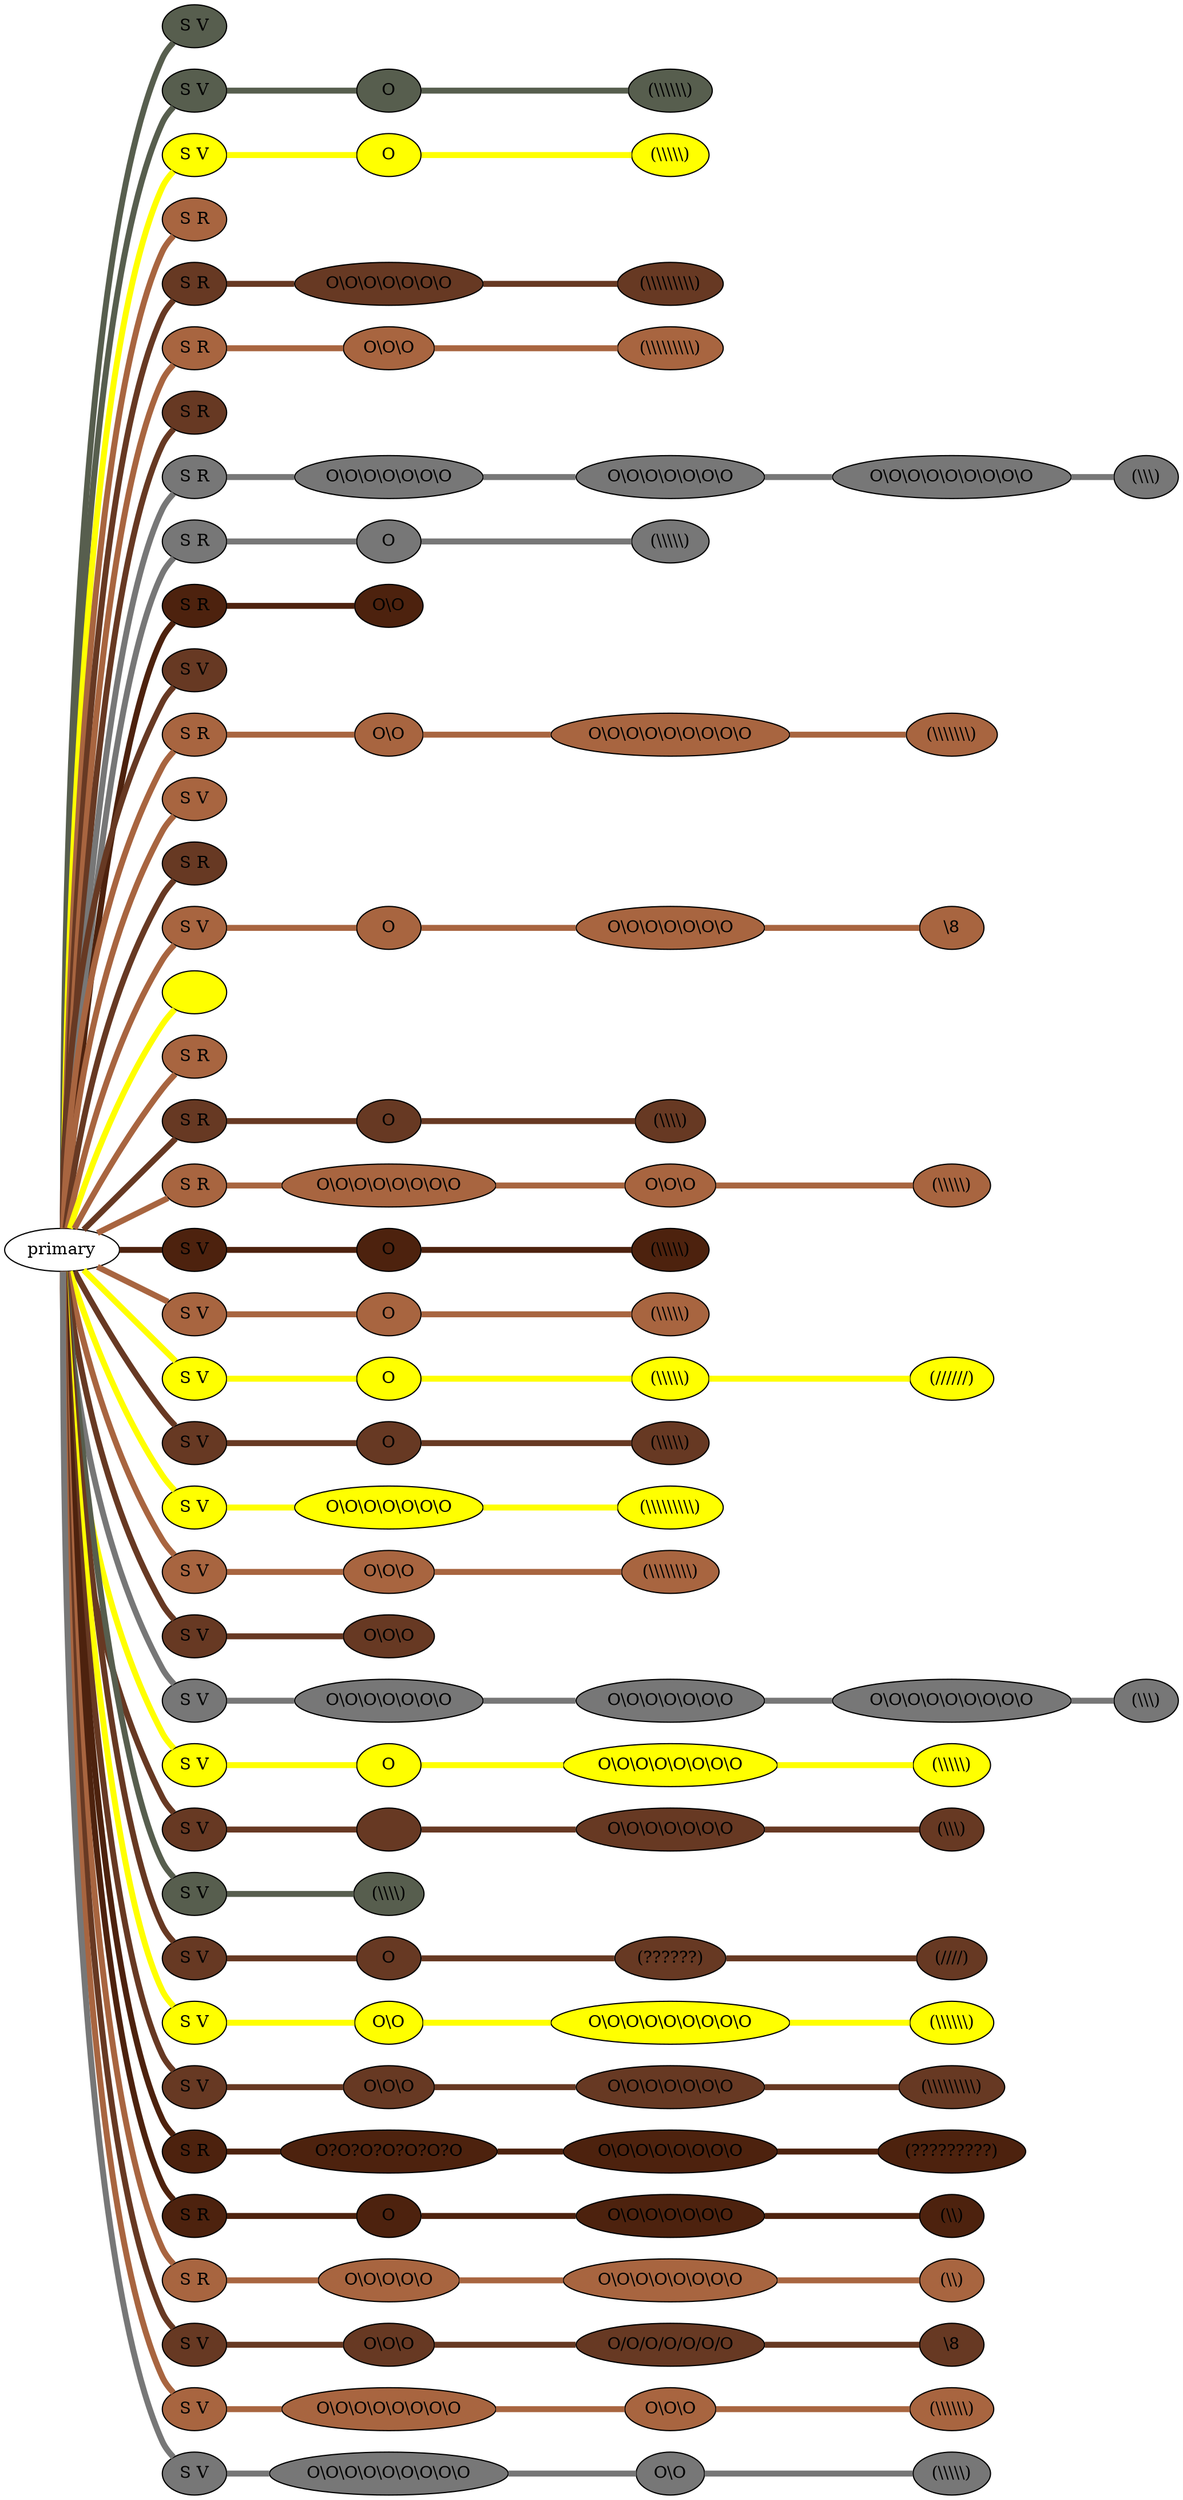 graph {
 graph [rankdir=LR]
"primary" -- "1" [penwidth=5,color="#575E4E"]
"1" [label="S V", style=filled, fillcolor="#575E4E"]
"primary" -- "2" [penwidth=5,color="#575E4E"]
"2" [label="S V", style=filled, fillcolor="#575E4E"]
"2" -- "2:0" [penwidth=5,color="#575E4E"]
"2:0" [label="O", style=filled, fillcolor="#575E4E"]
"2:0" -- "2:1" [penwidth=5,color="#575E4E"]
"2:1" [label="(\\\\\\\\\\\\)", style=filled, fillcolor="#575E4E"]
"primary" -- "3" [penwidth=5,color=yellow]
"3" [label="S V", style=filled, fillcolor=yellow]
"3" -- "3:0" [penwidth=5,color=yellow]
"3:0" [label="O", style=filled, fillcolor=yellow]
"3:0" -- "3:1" [penwidth=5,color=yellow]
"3:1" [label="(\\\\\\\\\\)", style=filled, fillcolor=yellow]
"primary" -- "4" [penwidth=5,color="#A86540"]
"4" [label="S R", style=filled, fillcolor="#A86540"]
"primary" -- "5" [penwidth=5,color="#673923"]
"5" [label="S R", style=filled, fillcolor="#673923"]
"5" -- "5:0" [penwidth=5,color="#673923"]
"5:0" [label="O\\O\\O\\O\\O\\O\\O", style=filled, fillcolor="#673923"]
"5:0" -- "5:1" [penwidth=5,color="#673923"]
"5:1" [label="(\\\\\\\\\\\\\\\\\\)", style=filled, fillcolor="#673923"]
"primary" -- "6" [penwidth=5,color="#A86540"]
"6" [label="S R", style=filled, fillcolor="#A86540"]
"6" -- "6:0" [penwidth=5,color="#A86540"]
"6:0" [label="O\\O\\O", style=filled, fillcolor="#A86540"]
"6:0" -- "6:1" [penwidth=5,color="#A86540"]
"6:1" [label="(\\\\\\\\\\\\\\\\\\)", style=filled, fillcolor="#A86540"]
"primary" -- "7" [penwidth=5,color="#673923"]
"7" [label="S R", style=filled, fillcolor="#673923"]
"primary" -- "8" [penwidth=5,color="#777777"]
"8" [label="S R", style=filled, fillcolor="#777777"]
"8" -- "8:0" [penwidth=5,color="#777777"]
"8:0" [label="O\\O\\O\\O\\O\\O\\O", style=filled, fillcolor="#777777"]
"8:0" -- "8:1" [penwidth=5,color="#777777"]
"8:1" [label="O\\O\\O\\O\\O\\O\\O", style=filled, fillcolor="#777777"]
"8:1" -- "8:2" [penwidth=5,color="#777777"]
"8:2" [label="O\\O\\O\\O\\O\\O\\O\\O\\O", style=filled, fillcolor="#777777"]
"8:2" -- "8:3" [penwidth=5,color="#777777"]
"8:3" [label="(\\\\\\)", style=filled, fillcolor="#777777"]
"primary" -- "9" [penwidth=5,color="#777777"]
"9" [label="S R", style=filled, fillcolor="#777777"]
"9" -- "9:0" [penwidth=5,color="#777777"]
"9:0" [label="O", style=filled, fillcolor="#777777"]
"9:0" -- "9:1" [penwidth=5,color="#777777"]
"9:1" [label="(\\\\\\\\\\)", style=filled, fillcolor="#777777"]
"primary" -- "10" [penwidth=5,color="#4D220E"]
"10" [label="S R", style=filled, fillcolor="#4D220E"]
"10" -- "10:0" [penwidth=5,color="#4D220E"]
"10:0" [label="O\\O", style=filled, fillcolor="#4D220E"]
"primary" -- "11" [penwidth=5,color="#673923"]
"11" [label="S V", style=filled, fillcolor="#673923"]
"primary" -- "12" [penwidth=5,color="#A86540"]
"12" [label="S R", style=filled, fillcolor="#A86540"]
"12" -- "12:0" [penwidth=5,color="#A86540"]
"12:0" [label="O\\O", style=filled, fillcolor="#A86540"]
"12:0" -- "12:1" [penwidth=5,color="#A86540"]
"12:1" [label="O\\O\\O\\O\\O\\O\\O\\O\\O", style=filled, fillcolor="#A86540"]
"12:1" -- "12:2" [penwidth=5,color="#A86540"]
"12:2" [label="(\\\\\\\\\\\\\\)", style=filled, fillcolor="#A86540"]
"primary" -- "13" [penwidth=5,color="#A86540"]
"13" [label="S V", style=filled, fillcolor="#A86540"]
"primary" -- "14" [penwidth=5,color="#673923"]
"14" [label="S R", style=filled, fillcolor="#673923"]
"primary" -- "15" [penwidth=5,color="#A86540"]
"15" [label="S V", style=filled, fillcolor="#A86540"]
"15" -- "15:0" [penwidth=5,color="#A86540"]
"15:0" [label="O", style=filled, fillcolor="#A86540"]
"15:0" -- "15:1" [penwidth=5,color="#A86540"]
"15:1" [label="O\\O\\O\\O\\O\\O\\O", style=filled, fillcolor="#A86540"]
"15:1" -- "15:2" [penwidth=5,color="#A86540"]
"15:2" [label="\\8", style=filled, fillcolor="#A86540"]
"primary" -- "M1" [penwidth=5,color=yellow]
"M1" [label=" ", style=filled, fillcolor=yellow]
"primary" -- "16" [penwidth=5,color="#A86540"]
"16" [label="S R", style=filled, fillcolor="#A86540"]
"primary" -- "17" [penwidth=5,color="#673923"]
"17" [label="S R", style=filled, fillcolor="#673923"]
"17" -- "17:0" [penwidth=5,color="#673923"]
"17:0" [label="O", style=filled, fillcolor="#673923"]
"17:0" -- "17:1" [penwidth=5,color="#673923"]
"17:1" [label="(\\\\\\\\)", style=filled, fillcolor="#673923"]
"primary" -- "18" [penwidth=5,color="#A86540"]
"18" [label="S R", style=filled, fillcolor="#A86540"]
"18" -- "18:0" [penwidth=5,color="#A86540"]
"18:0" [label="O\\O\\O\\O\\O\\O\\O\\O", style=filled, fillcolor="#A86540"]
"18:0" -- "18:1" [penwidth=5,color="#A86540"]
"18:1" [label="O\\O\\O", style=filled, fillcolor="#A86540"]
"18:1" -- "18:2" [penwidth=5,color="#A86540"]
"18:2" [label="(\\\\\\\\\\)", style=filled, fillcolor="#A86540"]
"primary" -- "19" [penwidth=5,color="#4D220E"]
"19" [label="S V", style=filled, fillcolor="#4D220E"]
"19" -- "19:0" [penwidth=5,color="#4D220E"]
"19:0" [label="O", style=filled, fillcolor="#4D220E"]
"19:0" -- "19:1" [penwidth=5,color="#4D220E"]
"19:1" [label="(\\\\\\\\\\)", style=filled, fillcolor="#4D220E"]
"primary" -- "20" [penwidth=5,color="#A86540"]
"20" [label="S V", style=filled, fillcolor="#A86540"]
"20" -- "20:0" [penwidth=5,color="#A86540"]
"20:0" [label="O", style=filled, fillcolor="#A86540"]
"20:0" -- "20:1" [penwidth=5,color="#A86540"]
"20:1" [label="(\\\\\\\\\\)", style=filled, fillcolor="#A86540"]
"primary" -- "21" [penwidth=5,color=yellow]
"21" [label="S V", style=filled, fillcolor=yellow]
"21" -- "21:0" [penwidth=5,color=yellow]
"21:0" [label="O", style=filled, fillcolor=yellow]
"21:0" -- "21:1" [penwidth=5,color=yellow]
"21:1" [label="(\\\\\\\\\\)", style=filled, fillcolor=yellow]
"21:1" -- "21:2" [penwidth=5,color=yellow]
"21:2" [label="(//////)", style=filled, fillcolor=yellow]
"primary" -- "22" [penwidth=5,color="#673923"]
"22" [label="S V", style=filled, fillcolor="#673923"]
"22" -- "22:0" [penwidth=5,color="#673923"]
"22:0" [label="O", style=filled, fillcolor="#673923"]
"22:0" -- "22:1" [penwidth=5,color="#673923"]
"22:1" [label="(\\\\\\\\\\)", style=filled, fillcolor="#673923"]
"primary" -- "23" [penwidth=5,color=yellow]
"23" [label="S V", style=filled, fillcolor=yellow]
"23" -- "23:0" [penwidth=5,color=yellow]
"23:0" [label="O\\O\\O\\O\\O\\O\\O", style=filled, fillcolor=yellow]
"23:0" -- "23:1" [penwidth=5,color=yellow]
"23:1" [label="(\\\\\\\\\\\\\\\\\\)", style=filled, fillcolor=yellow]
"primary" -- "24" [penwidth=5,color="#A86540"]
"24" [label="S V", style=filled, fillcolor="#A86540"]
"24" -- "24:0" [penwidth=5,color="#A86540"]
"24:0" [label="O\\O\\O", style=filled, fillcolor="#A86540"]
"24:0" -- "24:1" [penwidth=5,color="#A86540"]
"24:1" [label="(\\\\\\\\\\\\\\\\)", style=filled, fillcolor="#A86540"]
"primary" -- "25" [penwidth=5,color="#673923"]
"25" [label="S V", style=filled, fillcolor="#673923"]
"25" -- "25:0" [penwidth=5,color="#673923"]
"25:0" [label="O\\O\\O", style=filled, fillcolor="#673923"]
"primary" -- "26" [penwidth=5,color="#777777"]
"26" [label="S V", style=filled, fillcolor="#777777"]
"26" -- "26:0" [penwidth=5,color="#777777"]
"26:0" [label="O\\O\\O\\O\\O\\O\\O", style=filled, fillcolor="#777777"]
"26:0" -- "26:1" [penwidth=5,color="#777777"]
"26:1" [label="O\\O\\O\\O\\O\\O\\O", style=filled, fillcolor="#777777"]
"26:1" -- "26:2" [penwidth=5,color="#777777"]
"26:2" [label="O\\O\\O\\O\\O\\O\\O\\O\\O", style=filled, fillcolor="#777777"]
"26:2" -- "26:3" [penwidth=5,color="#777777"]
"26:3" [label="(\\\\\\)", style=filled, fillcolor="#777777"]
"primary" -- "27" [penwidth=5,color=yellow]
"27" [label="S V", style=filled, fillcolor=yellow]
"27" -- "27:0" [penwidth=5,color=yellow]
"27:0" [label="O", style=filled, fillcolor=yellow]
"27:0" -- "27:1" [penwidth=5,color=yellow]
"27:1" [label="O\\O\\O\\O\\O\\O\\O\\O", style=filled, fillcolor=yellow]
"27:1" -- "27:2" [penwidth=5,color=yellow]
"27:2" [label="(\\\\\\\\\\)", style=filled, fillcolor=yellow]
"primary" -- "28" [penwidth=5,color="#673923"]
"28" [label="S V", style=filled, fillcolor="#673923"]
"28" -- "28:0" [penwidth=5,color="#673923"]
"28:0" [label="", style=filled, fillcolor="#673923"]
"28:0" -- "28:1" [penwidth=5,color="#673923"]
"28:1" [label="O\\O\\O\\O\\O\\O\\O", style=filled, fillcolor="#673923"]
"28:1" -- "28:2" [penwidth=5,color="#673923"]
"28:2" [label="(\\\\\\)", style=filled, fillcolor="#673923"]
"primary" -- "29" [penwidth=5,color="#575E4E"]
"29" [label="S V", style=filled, fillcolor="#575E4E"]
"29" -- "29:0" [penwidth=5,color="#575E4E"]
"29:0" [label="(\\\\\\\\)", style=filled, fillcolor="#575E4E"]
"primary" -- "30" [penwidth=5,color="#673923"]
"30" [label="S V", style=filled, fillcolor="#673923"]
"30" -- "30:0" [penwidth=5,color="#673923"]
"30:0" [label="O", style=filled, fillcolor="#673923"]
"30:0" -- "30:1" [penwidth=5,color="#673923"]
"30:1" [label="(??????)", style=filled, fillcolor="#673923"]
"30:1" -- "30:2" [penwidth=5,color="#673923"]
"30:2" [label="(////)", style=filled, fillcolor="#673923"]
"primary" -- "31" [penwidth=5,color=yellow]
"31" [label="S V", style=filled, fillcolor=yellow]
"31" -- "31:0" [penwidth=5,color=yellow]
"31:0" [label="O\\O", style=filled, fillcolor=yellow]
"31:0" -- "31:1" [penwidth=5,color=yellow]
"31:1" [label="O\\O\\O\\O\\O\\O\\O\\O\\O", style=filled, fillcolor=yellow]
"31:1" -- "31:2" [penwidth=5,color=yellow]
"31:2" [label="(\\\\\\\\\\\\)", style=filled, fillcolor=yellow]
"primary" -- "32" [penwidth=5,color="#673923"]
"32" [label="S V", style=filled, fillcolor="#673923"]
"32" -- "32:0" [penwidth=5,color="#673923"]
"32:0" [label="O\\O\\O", style=filled, fillcolor="#673923"]
"32:0" -- "32:1" [penwidth=5,color="#673923"]
"32:1" [label="O\\O\\O\\O\\O\\O\\O", style=filled, fillcolor="#673923"]
"32:1" -- "32:2" [penwidth=5,color="#673923"]
"32:2" [label="(\\\\\\\\\\\\\\\\\\)", style=filled, fillcolor="#673923"]
"primary" -- "33" [penwidth=5,color="#4D220E"]
"33" [label="S R", style=filled, fillcolor="#4D220E"]
"33" -- "33:0" [penwidth=5,color="#4D220E"]
"33:0" [label="O?O?O?O?O?O?O", style=filled, fillcolor="#4D220E"]
"33:0" -- "33:1" [penwidth=5,color="#4D220E"]
"33:1" [label="O\\O\\O\\O\\O\\O\\O\\O", style=filled, fillcolor="#4D220E"]
"33:1" -- "33:2" [penwidth=5,color="#4D220E"]
"33:2" [label="(?????????)", style=filled, fillcolor="#4D220E"]
"primary" -- "34" [penwidth=5,color="#4D220E"]
"34" [label="S R", style=filled, fillcolor="#4D220E"]
"34" -- "34:0" [penwidth=5,color="#4D220E"]
"34:0" [label="O", style=filled, fillcolor="#4D220E"]
"34:0" -- "34:1" [penwidth=5,color="#4D220E"]
"34:1" [label="O\\O\\O\\O\\O\\O\\O", style=filled, fillcolor="#4D220E"]
"34:1" -- "34:2" [penwidth=5,color="#4D220E"]
"34:2" [label="(\\\\)", style=filled, fillcolor="#4D220E"]
"primary" -- "35" [penwidth=5,color="#A86540"]
"35" [label="S R", style=filled, fillcolor="#A86540"]
"35" -- "35:0" [penwidth=5,color="#A86540"]
"35:0" [label="O\\O\\O\\O\\O", style=filled, fillcolor="#A86540"]
"35:0" -- "35:1" [penwidth=5,color="#A86540"]
"35:1" [label="O\\O\\O\\O\\O\\O\\O\\O", style=filled, fillcolor="#A86540"]
"35:1" -- "35:2" [penwidth=5,color="#A86540"]
"35:2" [label="(\\\\)", style=filled, fillcolor="#A86540"]
"primary" -- "36" [penwidth=5,color="#673923"]
"36" [label="S V", style=filled, fillcolor="#673923"]
"36" -- "36:0" [penwidth=5,color="#673923"]
"36:0" [label="O\\O\\O", style=filled, fillcolor="#673923"]
"36:0" -- "36:1" [penwidth=5,color="#673923"]
"36:1" [label="O/O/O/O/O/O/O", style=filled, fillcolor="#673923"]
"36:1" -- "36:2" [penwidth=5,color="#673923"]
"36:2" [label="\\8", style=filled, fillcolor="#673923"]
"primary" -- "37" [penwidth=5,color="#A86540"]
"37" [label="S V", style=filled, fillcolor="#A86540"]
"37" -- "37:0" [penwidth=5,color="#A86540"]
"37:0" [label="O\\O\\O\\O\\O\\O\\O\\O", style=filled, fillcolor="#A86540"]
"37:0" -- "37:1" [penwidth=5,color="#A86540"]
"37:1" [label="O\\O\\O", style=filled, fillcolor="#A86540"]
"37:1" -- "37:2" [penwidth=5,color="#A86540"]
"37:2" [label="(\\\\\\\\\\\\)", style=filled, fillcolor="#A86540"]
"primary" -- "38" [penwidth=5,color="#777777"]
"38" [label="S V", style=filled, fillcolor="#777777"]
"38" -- "38:0" [penwidth=5,color="#777777"]
"38:0" [label="O\\O\\O\\O\\O\\O\\O\\O\\O", style=filled, fillcolor="#777777"]
"38:0" -- "38:1" [penwidth=5,color="#777777"]
"38:1" [label="O\\O", style=filled, fillcolor="#777777"]
"38:1" -- "38:2" [penwidth=5,color="#777777"]
"38:2" [label="(\\\\\\\\\\)", style=filled, fillcolor="#777777"]
}
